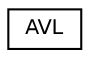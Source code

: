 digraph "Graphical Class Hierarchy"
{
  edge [fontname="Helvetica",fontsize="10",labelfontname="Helvetica",labelfontsize="10"];
  node [fontname="Helvetica",fontsize="10",shape=record];
  rankdir="LR";
  Node1 [label="AVL",height=0.2,width=0.4,color="black", fillcolor="white", style="filled",URL="$class_a_v_l.html"];
}
